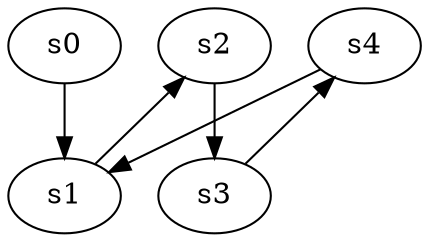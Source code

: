 digraph game_0030_chain_5 {
    s0 [name="s0", player=0];
    s1 [name="s1", player=1];
    s2 [name="s2", player=0, target=1];
    s3 [name="s3", player=1];
    s4 [name="s4", player=0];

    s0 -> s1;
    s1 -> s2 [constraint="time == 15"];
    s2 -> s3;
    s3 -> s4 [constraint="time == 0 || time == 1 || time == 11"];
    s4 -> s1 [constraint="!(time % 3 == 0)"];
}
